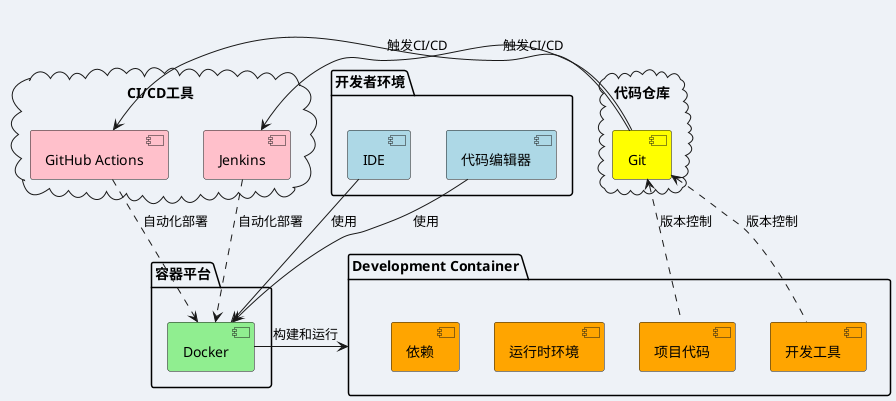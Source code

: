 @startuml
skinparam backgroundColor #EEF2F7
skinparam shadowing false

package "开发者环境" {
    [IDE] #LightBlue
    [代码编辑器] #LightBlue
}

package "容器平台" {
    [Docker] #LightGreen
}

cloud "代码仓库" {
    [Git] #Yellow
}

cloud "CI/CD工具" {
    [GitHub Actions] #Pink
    [Jenkins] #Pink
}

package "Development Container" {
    [项目代码] #Orange
    [开发工具] #Orange
    [运行时环境] #Orange
    [依赖] #Orange
}

[IDE] -down-> [Docker] : 使用
[代码编辑器] -down-> [Docker] : 使用
[Docker] -right-> [Development Container] : 构建和运行
[项目代码] .up.> [Git] : 版本控制
[开发工具] .up.> [Git] : 版本控制
[Git] -right-> [GitHub Actions] : 触发CI/CD
[Git] -right-> [Jenkins] : 触发CI/CD
[GitHub Actions] .down.> [Docker] : 自动化部署
[Jenkins] .down.> [Docker] : 自动化部署

@enduml
